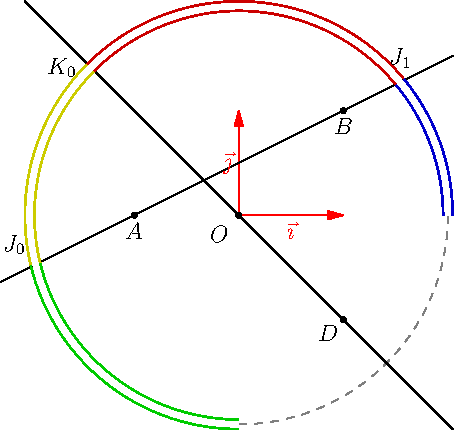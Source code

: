 import geometry;
size(8cm);

// currentcoordsys=cartesiansystem((1,2),i=(1,0.5),j=(-0.5,.75));
show(currentcoordsys, xpen=invisible);

point A=(-1,0) ; dot("$A$",A,S);
point B=(1,1)  ; dot("$B$",B,S);
point C=(0,0)  ;
point D=(1,-1) ; dot("$D$",D,SW);

arc c=arc(circle(C,2), 0, 270);
draw(complementary(c),dashed+grey);

line l1=line(A,B); draw(l1);
line l2=line(C,D); draw(l2);

point[] J=intersectionpoints(l1,c);
point[] K=intersectionpoints(l2,c);

/*<asyxml><view file="modules/geometry.asy" type="arc" signature="arc(explicit arc,point,point)"/></asyxml>*/
draw(arc(c,K[0],J[0]),2mm+0.8yellow);
draw(arc(c,J[1],K[0]),2mm+0.8red);
/*<asyxml><view file="modules/geometry.asy" type="arc" signature="arc(explicit arc,abscissa,abscissa)"/></asyxml>*/
draw(arc(c,relabscissa(c,J[0]),relabscissa(1)),2mm+0.8green);
draw(arc(c,relabscissa(0),relabscissa(c,J[1])),2mm+0.8blue);

dot("$J_0$",J[0],2NW);
dot("$J_1$",J[1],2N);
dot("$K_0$",K[0],2W);

draw(c, 1mm+white);